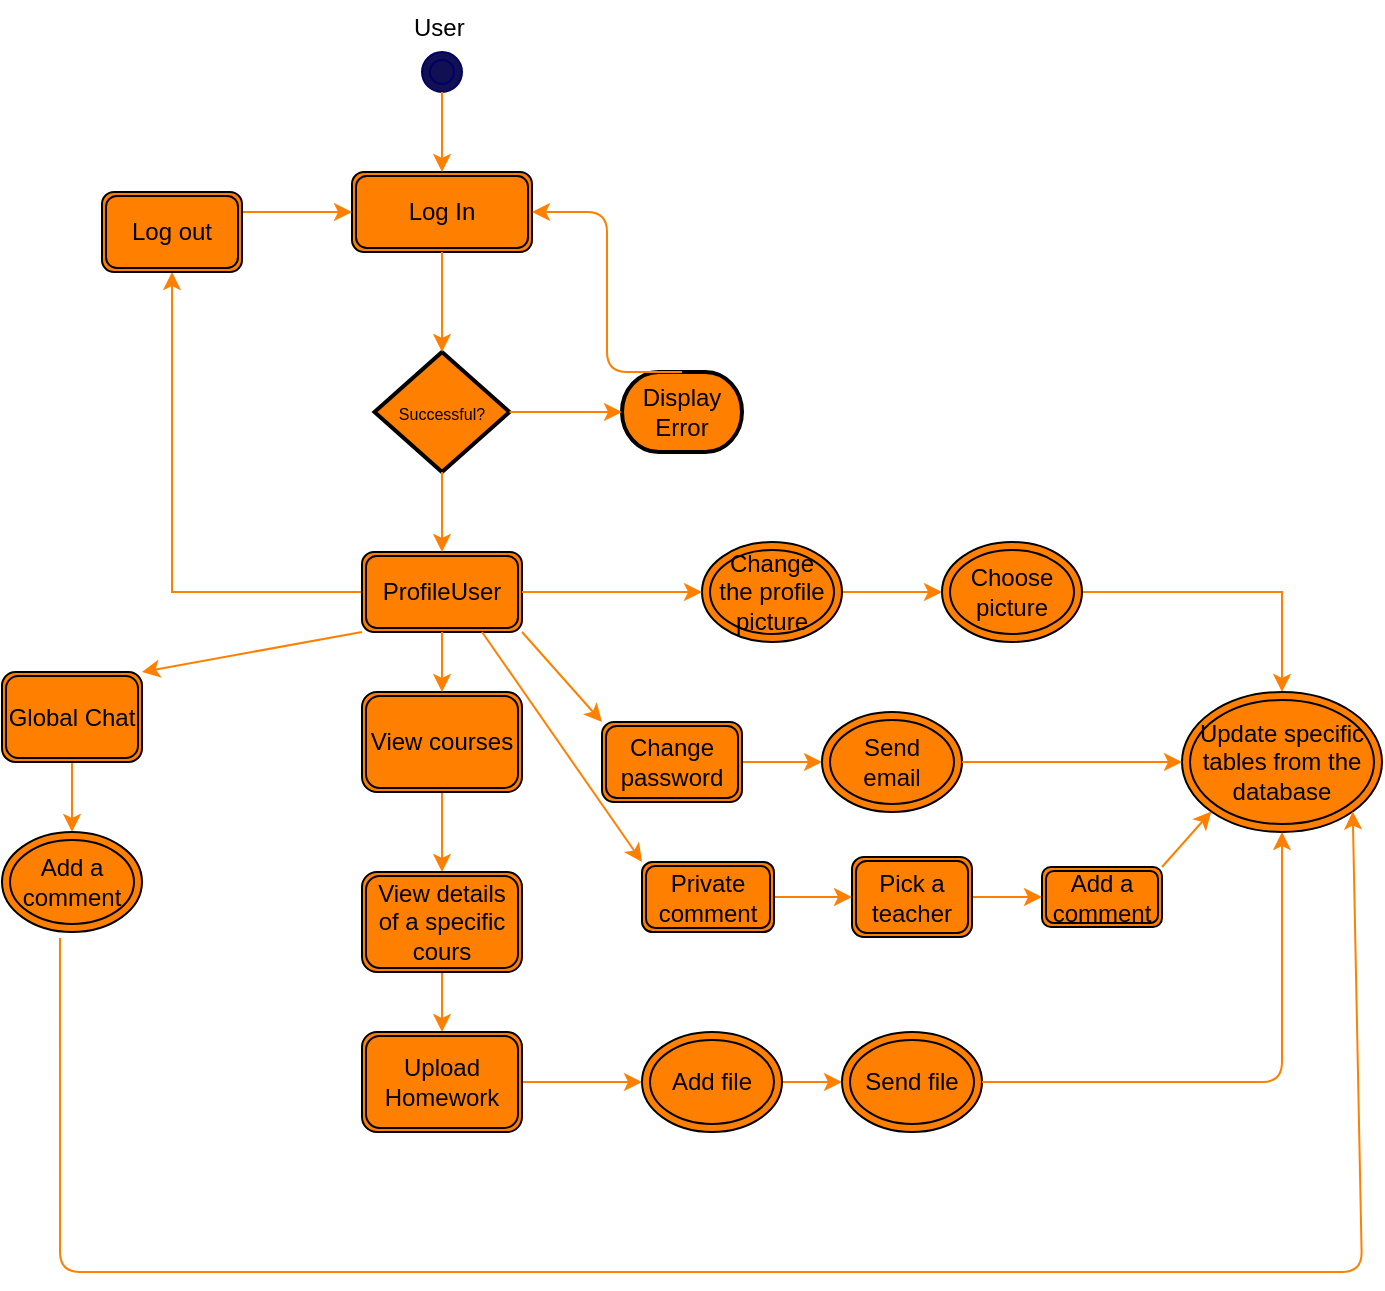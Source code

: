 <mxfile version="15.1.4" type="device"><diagram id="C5RBs43oDa-KdzZeNtuy" name="Page-1"><mxGraphModel dx="1283" dy="1931" grid="1" gridSize="10" guides="1" tooltips="1" connect="1" arrows="1" fold="1" page="1" pageScale="1" pageWidth="827" pageHeight="1169" math="0" shadow="0"><root><mxCell id="WIyWlLk6GJQsqaUBKTNV-0"/><mxCell id="WIyWlLk6GJQsqaUBKTNV-1" parent="WIyWlLk6GJQsqaUBKTNV-0"/><mxCell id="f0qFuY1xyK5_hBdjFtk6-0" value="" style="ellipse;shape=doubleEllipse;whiteSpace=wrap;html=1;aspect=fixed;strokeColor=#000066;backgroundColor=##302b63;fillColor=#101052;" vertex="1" parent="WIyWlLk6GJQsqaUBKTNV-1"><mxGeometry x="340" y="20" width="20" height="20" as="geometry"/></mxCell><mxCell id="f0qFuY1xyK5_hBdjFtk6-1" value="Log In" style="shape=ext;double=1;rounded=1;whiteSpace=wrap;html=1;strokeColor=#000000;gradientColor=none;fillColor=#FF8000;" vertex="1" parent="WIyWlLk6GJQsqaUBKTNV-1"><mxGeometry x="305" y="80" width="90" height="40" as="geometry"/></mxCell><mxCell id="f0qFuY1xyK5_hBdjFtk6-2" value="&lt;font style=&quot;font-size: 8px&quot;&gt;Successful&lt;/font&gt;&lt;font style=&quot;font-size: 8px&quot;&gt;?&lt;/font&gt;" style="strokeWidth=2;html=1;shape=mxgraph.flowchart.decision;whiteSpace=wrap;fillColor=#FF8000;gradientColor=none;" vertex="1" parent="WIyWlLk6GJQsqaUBKTNV-1"><mxGeometry x="316.25" y="170" width="67.5" height="60" as="geometry"/></mxCell><mxCell id="f0qFuY1xyK5_hBdjFtk6-3" value="" style="endArrow=classic;html=1;exitX=0.5;exitY=1;exitDx=0;exitDy=0;entryX=0.5;entryY=0;entryDx=0;entryDy=0;strokeColor=#FF8000;" edge="1" parent="WIyWlLk6GJQsqaUBKTNV-1" source="f0qFuY1xyK5_hBdjFtk6-0" target="f0qFuY1xyK5_hBdjFtk6-1"><mxGeometry width="50" height="50" relative="1" as="geometry"><mxPoint x="320" y="330" as="sourcePoint"/><mxPoint x="370" y="280" as="targetPoint"/></mxGeometry></mxCell><mxCell id="f0qFuY1xyK5_hBdjFtk6-4" value="" style="endArrow=classic;html=1;exitX=0.5;exitY=1;exitDx=0;exitDy=0;entryX=0.5;entryY=0;entryDx=0;entryDy=0;entryPerimeter=0;strokeColor=#FF8000;" edge="1" parent="WIyWlLk6GJQsqaUBKTNV-1" source="f0qFuY1xyK5_hBdjFtk6-1" target="f0qFuY1xyK5_hBdjFtk6-2"><mxGeometry width="50" height="50" relative="1" as="geometry"><mxPoint x="320" y="330" as="sourcePoint"/><mxPoint x="380" y="280" as="targetPoint"/></mxGeometry></mxCell><mxCell id="f0qFuY1xyK5_hBdjFtk6-5" value="Display Error" style="strokeWidth=2;html=1;shape=mxgraph.flowchart.terminator;whiteSpace=wrap;fillColor=#FF8000;gradientColor=none;" vertex="1" parent="WIyWlLk6GJQsqaUBKTNV-1"><mxGeometry x="440" y="180" width="60" height="40" as="geometry"/></mxCell><mxCell id="f0qFuY1xyK5_hBdjFtk6-7" value="" style="endArrow=classic;html=1;strokeColor=#FF8000;exitX=1;exitY=0.5;exitDx=0;exitDy=0;exitPerimeter=0;entryX=0;entryY=0.5;entryDx=0;entryDy=0;entryPerimeter=0;" edge="1" parent="WIyWlLk6GJQsqaUBKTNV-1" source="f0qFuY1xyK5_hBdjFtk6-2" target="f0qFuY1xyK5_hBdjFtk6-5"><mxGeometry width="50" height="50" relative="1" as="geometry"><mxPoint x="320" y="320" as="sourcePoint"/><mxPoint x="370" y="270" as="targetPoint"/></mxGeometry></mxCell><mxCell id="f0qFuY1xyK5_hBdjFtk6-8" value="" style="edgeStyle=elbowEdgeStyle;elbow=horizontal;endArrow=classic;html=1;strokeColor=#FF8000;exitX=0.5;exitY=0;exitDx=0;exitDy=0;exitPerimeter=0;entryX=1;entryY=0.5;entryDx=0;entryDy=0;" edge="1" parent="WIyWlLk6GJQsqaUBKTNV-1" source="f0qFuY1xyK5_hBdjFtk6-5" target="f0qFuY1xyK5_hBdjFtk6-1"><mxGeometry width="50" height="50" relative="1" as="geometry"><mxPoint x="320" y="320" as="sourcePoint"/><mxPoint x="370" y="270" as="targetPoint"/></mxGeometry></mxCell><mxCell id="f0qFuY1xyK5_hBdjFtk6-34" value="" style="edgeStyle=orthogonalEdgeStyle;rounded=0;orthogonalLoop=1;jettySize=auto;html=1;strokeColor=#FF8000;" edge="1" parent="WIyWlLk6GJQsqaUBKTNV-1" source="f0qFuY1xyK5_hBdjFtk6-9" target="f0qFuY1xyK5_hBdjFtk6-12"><mxGeometry relative="1" as="geometry"/></mxCell><mxCell id="f0qFuY1xyK5_hBdjFtk6-9" value="ProfileUser" style="shape=ext;double=1;rounded=1;whiteSpace=wrap;html=1;strokeColor=#000000;fillColor=#FF8000;gradientColor=none;" vertex="1" parent="WIyWlLk6GJQsqaUBKTNV-1"><mxGeometry x="310" y="270" width="80" height="40" as="geometry"/></mxCell><mxCell id="f0qFuY1xyK5_hBdjFtk6-10" value="" style="endArrow=classic;html=1;strokeColor=#FF8000;exitX=0.5;exitY=1;exitDx=0;exitDy=0;exitPerimeter=0;entryX=0.5;entryY=0;entryDx=0;entryDy=0;" edge="1" parent="WIyWlLk6GJQsqaUBKTNV-1" source="f0qFuY1xyK5_hBdjFtk6-2" target="f0qFuY1xyK5_hBdjFtk6-9"><mxGeometry width="50" height="50" relative="1" as="geometry"><mxPoint x="320" y="320" as="sourcePoint"/><mxPoint x="370" y="270" as="targetPoint"/></mxGeometry></mxCell><mxCell id="f0qFuY1xyK5_hBdjFtk6-26" value="" style="edgeStyle=orthogonalEdgeStyle;rounded=0;orthogonalLoop=1;jettySize=auto;html=1;strokeColor=#FF8000;" edge="1" parent="WIyWlLk6GJQsqaUBKTNV-1" source="f0qFuY1xyK5_hBdjFtk6-11" target="f0qFuY1xyK5_hBdjFtk6-25"><mxGeometry relative="1" as="geometry"/></mxCell><mxCell id="f0qFuY1xyK5_hBdjFtk6-11" value="View courses" style="shape=ext;double=1;rounded=1;whiteSpace=wrap;html=1;strokeColor=#000000;fillColor=#FF8000;gradientColor=none;" vertex="1" parent="WIyWlLk6GJQsqaUBKTNV-1"><mxGeometry x="310" y="340" width="80" height="50" as="geometry"/></mxCell><mxCell id="f0qFuY1xyK5_hBdjFtk6-36" value="" style="edgeStyle=orthogonalEdgeStyle;rounded=0;orthogonalLoop=1;jettySize=auto;html=1;strokeColor=#FF8000;entryX=0;entryY=0.5;entryDx=0;entryDy=0;" edge="1" parent="WIyWlLk6GJQsqaUBKTNV-1" source="f0qFuY1xyK5_hBdjFtk6-12" target="f0qFuY1xyK5_hBdjFtk6-1"><mxGeometry relative="1" as="geometry"><mxPoint x="235" y="200" as="targetPoint"/><Array as="points"><mxPoint x="235" y="100"/></Array></mxGeometry></mxCell><mxCell id="f0qFuY1xyK5_hBdjFtk6-12" value="Log out" style="shape=ext;double=1;rounded=1;whiteSpace=wrap;html=1;strokeColor=#000000;fillColor=#FF8000;gradientColor=none;" vertex="1" parent="WIyWlLk6GJQsqaUBKTNV-1"><mxGeometry x="180" y="90" width="70" height="40" as="geometry"/></mxCell><mxCell id="f0qFuY1xyK5_hBdjFtk6-39" value="" style="edgeStyle=orthogonalEdgeStyle;rounded=0;orthogonalLoop=1;jettySize=auto;html=1;strokeColor=#FF8000;" edge="1" parent="WIyWlLk6GJQsqaUBKTNV-1" source="f0qFuY1xyK5_hBdjFtk6-13" target="f0qFuY1xyK5_hBdjFtk6-38"><mxGeometry relative="1" as="geometry"/></mxCell><mxCell id="f0qFuY1xyK5_hBdjFtk6-13" value="Change password" style="shape=ext;double=1;rounded=1;whiteSpace=wrap;html=1;strokeColor=#000000;fillColor=#FF8000;gradientColor=none;" vertex="1" parent="WIyWlLk6GJQsqaUBKTNV-1"><mxGeometry x="430" y="355" width="70" height="40" as="geometry"/></mxCell><mxCell id="f0qFuY1xyK5_hBdjFtk6-14" value="" style="endArrow=classic;html=1;strokeColor=#FF8000;exitX=0.5;exitY=1;exitDx=0;exitDy=0;entryX=0.5;entryY=0;entryDx=0;entryDy=0;" edge="1" parent="WIyWlLk6GJQsqaUBKTNV-1" source="f0qFuY1xyK5_hBdjFtk6-9" target="f0qFuY1xyK5_hBdjFtk6-11"><mxGeometry width="50" height="50" relative="1" as="geometry"><mxPoint x="320" y="320" as="sourcePoint"/><mxPoint x="370" y="270" as="targetPoint"/></mxGeometry></mxCell><mxCell id="f0qFuY1xyK5_hBdjFtk6-22" value="" style="edgeStyle=orthogonalEdgeStyle;rounded=0;orthogonalLoop=1;jettySize=auto;html=1;strokeColor=#FF8000;" edge="1" parent="WIyWlLk6GJQsqaUBKTNV-1" source="f0qFuY1xyK5_hBdjFtk6-16" target="f0qFuY1xyK5_hBdjFtk6-20"><mxGeometry relative="1" as="geometry"/></mxCell><mxCell id="f0qFuY1xyK5_hBdjFtk6-16" value="Change the profile picture" style="ellipse;shape=doubleEllipse;whiteSpace=wrap;html=1;strokeColor=#000000;fillColor=#FF8000;gradientColor=none;" vertex="1" parent="WIyWlLk6GJQsqaUBKTNV-1"><mxGeometry x="480" y="265" width="70" height="50" as="geometry"/></mxCell><mxCell id="f0qFuY1xyK5_hBdjFtk6-18" value="" style="endArrow=classic;html=1;strokeColor=#FF8000;exitX=1;exitY=0.5;exitDx=0;exitDy=0;entryX=0;entryY=0.5;entryDx=0;entryDy=0;" edge="1" parent="WIyWlLk6GJQsqaUBKTNV-1" source="f0qFuY1xyK5_hBdjFtk6-9" target="f0qFuY1xyK5_hBdjFtk6-16"><mxGeometry width="50" height="50" relative="1" as="geometry"><mxPoint x="320" y="310" as="sourcePoint"/><mxPoint x="370" y="260" as="targetPoint"/></mxGeometry></mxCell><mxCell id="f0qFuY1xyK5_hBdjFtk6-24" value="" style="edgeStyle=orthogonalEdgeStyle;rounded=0;orthogonalLoop=1;jettySize=auto;html=1;strokeColor=#FF8000;" edge="1" parent="WIyWlLk6GJQsqaUBKTNV-1" source="f0qFuY1xyK5_hBdjFtk6-20" target="f0qFuY1xyK5_hBdjFtk6-23"><mxGeometry relative="1" as="geometry"/></mxCell><mxCell id="f0qFuY1xyK5_hBdjFtk6-20" value="Choose picture" style="ellipse;shape=doubleEllipse;whiteSpace=wrap;html=1;strokeColor=#000000;fillColor=#FF8000;gradientColor=none;" vertex="1" parent="WIyWlLk6GJQsqaUBKTNV-1"><mxGeometry x="600" y="265" width="70" height="50" as="geometry"/></mxCell><mxCell id="f0qFuY1xyK5_hBdjFtk6-23" value="Update specific tables from the database" style="ellipse;shape=doubleEllipse;whiteSpace=wrap;html=1;strokeColor=#000000;fillColor=#FF8000;gradientColor=none;" vertex="1" parent="WIyWlLk6GJQsqaUBKTNV-1"><mxGeometry x="720" y="340" width="100" height="70" as="geometry"/></mxCell><mxCell id="f0qFuY1xyK5_hBdjFtk6-28" value="" style="edgeStyle=orthogonalEdgeStyle;rounded=0;orthogonalLoop=1;jettySize=auto;html=1;strokeColor=#FF8000;" edge="1" parent="WIyWlLk6GJQsqaUBKTNV-1" source="f0qFuY1xyK5_hBdjFtk6-25" target="f0qFuY1xyK5_hBdjFtk6-27"><mxGeometry relative="1" as="geometry"/></mxCell><mxCell id="f0qFuY1xyK5_hBdjFtk6-25" value="View details of a specific cours" style="shape=ext;double=1;rounded=1;whiteSpace=wrap;html=1;strokeColor=#000000;fillColor=#FF8000;gradientColor=none;" vertex="1" parent="WIyWlLk6GJQsqaUBKTNV-1"><mxGeometry x="310" y="430" width="80" height="50" as="geometry"/></mxCell><mxCell id="f0qFuY1xyK5_hBdjFtk6-30" value="" style="edgeStyle=orthogonalEdgeStyle;rounded=0;orthogonalLoop=1;jettySize=auto;html=1;strokeColor=#FF8000;" edge="1" parent="WIyWlLk6GJQsqaUBKTNV-1" source="f0qFuY1xyK5_hBdjFtk6-27" target="f0qFuY1xyK5_hBdjFtk6-29"><mxGeometry relative="1" as="geometry"/></mxCell><mxCell id="f0qFuY1xyK5_hBdjFtk6-27" value="Upload Homework" style="shape=ext;double=1;rounded=1;whiteSpace=wrap;html=1;strokeColor=#000000;fillColor=#FF8000;gradientColor=none;" vertex="1" parent="WIyWlLk6GJQsqaUBKTNV-1"><mxGeometry x="310" y="510" width="80" height="50" as="geometry"/></mxCell><mxCell id="f0qFuY1xyK5_hBdjFtk6-32" value="" style="edgeStyle=orthogonalEdgeStyle;rounded=0;orthogonalLoop=1;jettySize=auto;html=1;strokeColor=#FF8000;" edge="1" parent="WIyWlLk6GJQsqaUBKTNV-1" source="f0qFuY1xyK5_hBdjFtk6-29" target="f0qFuY1xyK5_hBdjFtk6-31"><mxGeometry relative="1" as="geometry"/></mxCell><mxCell id="f0qFuY1xyK5_hBdjFtk6-29" value="Add file" style="ellipse;shape=doubleEllipse;whiteSpace=wrap;html=1;strokeColor=#000000;fillColor=#FF8000;gradientColor=none;" vertex="1" parent="WIyWlLk6GJQsqaUBKTNV-1"><mxGeometry x="450" y="510" width="70" height="50" as="geometry"/></mxCell><mxCell id="f0qFuY1xyK5_hBdjFtk6-31" value="Send file" style="ellipse;shape=doubleEllipse;whiteSpace=wrap;html=1;strokeColor=#000000;fillColor=#FF8000;gradientColor=none;" vertex="1" parent="WIyWlLk6GJQsqaUBKTNV-1"><mxGeometry x="550" y="510" width="70" height="50" as="geometry"/></mxCell><mxCell id="f0qFuY1xyK5_hBdjFtk6-33" value="" style="endArrow=classic;html=1;strokeColor=#FF8000;exitX=1;exitY=0.5;exitDx=0;exitDy=0;entryX=0.5;entryY=1;entryDx=0;entryDy=0;" edge="1" parent="WIyWlLk6GJQsqaUBKTNV-1" source="f0qFuY1xyK5_hBdjFtk6-31" target="f0qFuY1xyK5_hBdjFtk6-23"><mxGeometry width="50" height="50" relative="1" as="geometry"><mxPoint x="320" y="600" as="sourcePoint"/><mxPoint x="370" y="550" as="targetPoint"/><Array as="points"><mxPoint x="770" y="535"/></Array></mxGeometry></mxCell><mxCell id="f0qFuY1xyK5_hBdjFtk6-37" value="" style="endArrow=classic;html=1;strokeColor=#FF8000;exitX=1;exitY=1;exitDx=0;exitDy=0;entryX=0;entryY=0;entryDx=0;entryDy=0;" edge="1" parent="WIyWlLk6GJQsqaUBKTNV-1" source="f0qFuY1xyK5_hBdjFtk6-9" target="f0qFuY1xyK5_hBdjFtk6-13"><mxGeometry width="50" height="50" relative="1" as="geometry"><mxPoint x="320" y="400" as="sourcePoint"/><mxPoint x="370" y="350" as="targetPoint"/></mxGeometry></mxCell><mxCell id="f0qFuY1xyK5_hBdjFtk6-38" value="Send email" style="ellipse;shape=doubleEllipse;whiteSpace=wrap;html=1;strokeColor=#000000;fillColor=#FF8000;gradientColor=none;" vertex="1" parent="WIyWlLk6GJQsqaUBKTNV-1"><mxGeometry x="540" y="350" width="70" height="50" as="geometry"/></mxCell><mxCell id="f0qFuY1xyK5_hBdjFtk6-40" value="" style="endArrow=classic;html=1;strokeColor=#FF8000;exitX=1;exitY=0.5;exitDx=0;exitDy=0;entryX=0;entryY=0.5;entryDx=0;entryDy=0;" edge="1" parent="WIyWlLk6GJQsqaUBKTNV-1" source="f0qFuY1xyK5_hBdjFtk6-38" target="f0qFuY1xyK5_hBdjFtk6-23"><mxGeometry width="50" height="50" relative="1" as="geometry"><mxPoint x="320" y="410" as="sourcePoint"/><mxPoint x="370" y="360" as="targetPoint"/></mxGeometry></mxCell><mxCell id="f0qFuY1xyK5_hBdjFtk6-43" value="" style="edgeStyle=orthogonalEdgeStyle;rounded=0;orthogonalLoop=1;jettySize=auto;html=1;strokeColor=#FF8000;" edge="1" parent="WIyWlLk6GJQsqaUBKTNV-1" source="f0qFuY1xyK5_hBdjFtk6-41" target="f0qFuY1xyK5_hBdjFtk6-42"><mxGeometry relative="1" as="geometry"/></mxCell><mxCell id="f0qFuY1xyK5_hBdjFtk6-41" value="Global Chat" style="shape=ext;double=1;rounded=1;whiteSpace=wrap;html=1;strokeColor=#000000;fillColor=#FF8000;gradientColor=none;" vertex="1" parent="WIyWlLk6GJQsqaUBKTNV-1"><mxGeometry x="130" y="330" width="70" height="45" as="geometry"/></mxCell><mxCell id="f0qFuY1xyK5_hBdjFtk6-42" value="Add a comment" style="ellipse;shape=doubleEllipse;whiteSpace=wrap;html=1;strokeColor=#000000;fillColor=#FF8000;gradientColor=none;" vertex="1" parent="WIyWlLk6GJQsqaUBKTNV-1"><mxGeometry x="130" y="410" width="70" height="50" as="geometry"/></mxCell><mxCell id="f0qFuY1xyK5_hBdjFtk6-45" value="" style="endArrow=classic;html=1;strokeColor=#FF8000;exitX=0.414;exitY=1.06;exitDx=0;exitDy=0;exitPerimeter=0;entryX=1;entryY=1;entryDx=0;entryDy=0;" edge="1" parent="WIyWlLk6GJQsqaUBKTNV-1" source="f0qFuY1xyK5_hBdjFtk6-42" target="f0qFuY1xyK5_hBdjFtk6-23"><mxGeometry width="50" height="50" relative="1" as="geometry"><mxPoint x="320" y="410" as="sourcePoint"/><mxPoint x="370" y="360" as="targetPoint"/><Array as="points"><mxPoint x="159" y="630"/><mxPoint x="400" y="630"/><mxPoint x="810" y="630"/></Array></mxGeometry></mxCell><mxCell id="f0qFuY1xyK5_hBdjFtk6-47" value="" style="endArrow=classic;html=1;strokeColor=#FF8000;entryX=1;entryY=0;entryDx=0;entryDy=0;exitX=0;exitY=1;exitDx=0;exitDy=0;" edge="1" parent="WIyWlLk6GJQsqaUBKTNV-1" source="f0qFuY1xyK5_hBdjFtk6-9" target="f0qFuY1xyK5_hBdjFtk6-41"><mxGeometry width="50" height="50" relative="1" as="geometry"><mxPoint x="80" y="270" as="sourcePoint"/><mxPoint x="130" y="220" as="targetPoint"/></mxGeometry></mxCell><mxCell id="f0qFuY1xyK5_hBdjFtk6-51" value="" style="edgeStyle=orthogonalEdgeStyle;rounded=0;orthogonalLoop=1;jettySize=auto;html=1;strokeColor=#FF8000;" edge="1" parent="WIyWlLk6GJQsqaUBKTNV-1" source="f0qFuY1xyK5_hBdjFtk6-48" target="f0qFuY1xyK5_hBdjFtk6-50"><mxGeometry relative="1" as="geometry"/></mxCell><mxCell id="f0qFuY1xyK5_hBdjFtk6-48" value="Private comment" style="shape=ext;double=1;rounded=1;whiteSpace=wrap;html=1;strokeColor=#000000;fillColor=#FF8000;gradientColor=none;" vertex="1" parent="WIyWlLk6GJQsqaUBKTNV-1"><mxGeometry x="450" y="425" width="66" height="35" as="geometry"/></mxCell><mxCell id="f0qFuY1xyK5_hBdjFtk6-49" value="" style="endArrow=classic;html=1;strokeColor=#FF8000;exitX=0.75;exitY=1;exitDx=0;exitDy=0;entryX=0;entryY=0;entryDx=0;entryDy=0;" edge="1" parent="WIyWlLk6GJQsqaUBKTNV-1" source="f0qFuY1xyK5_hBdjFtk6-9" target="f0qFuY1xyK5_hBdjFtk6-48"><mxGeometry width="50" height="50" relative="1" as="geometry"><mxPoint x="320" y="410" as="sourcePoint"/><mxPoint x="370" y="360" as="targetPoint"/></mxGeometry></mxCell><mxCell id="f0qFuY1xyK5_hBdjFtk6-53" value="" style="edgeStyle=orthogonalEdgeStyle;rounded=0;orthogonalLoop=1;jettySize=auto;html=1;strokeColor=#FF8000;" edge="1" parent="WIyWlLk6GJQsqaUBKTNV-1" source="f0qFuY1xyK5_hBdjFtk6-50" target="f0qFuY1xyK5_hBdjFtk6-52"><mxGeometry relative="1" as="geometry"/></mxCell><mxCell id="f0qFuY1xyK5_hBdjFtk6-50" value="Pick a teacher" style="shape=ext;double=1;rounded=1;whiteSpace=wrap;html=1;strokeColor=#000000;fillColor=#FF8000;gradientColor=none;" vertex="1" parent="WIyWlLk6GJQsqaUBKTNV-1"><mxGeometry x="555" y="422.5" width="60" height="40" as="geometry"/></mxCell><mxCell id="f0qFuY1xyK5_hBdjFtk6-52" value="Add a comment" style="shape=ext;double=1;rounded=1;whiteSpace=wrap;html=1;strokeColor=#000000;fillColor=#FF8000;gradientColor=none;" vertex="1" parent="WIyWlLk6GJQsqaUBKTNV-1"><mxGeometry x="650" y="427.5" width="60" height="30" as="geometry"/></mxCell><mxCell id="f0qFuY1xyK5_hBdjFtk6-55" value="" style="endArrow=classic;html=1;strokeColor=#FF8000;entryX=0;entryY=1;entryDx=0;entryDy=0;exitX=1;exitY=0;exitDx=0;exitDy=0;" edge="1" parent="WIyWlLk6GJQsqaUBKTNV-1" source="f0qFuY1xyK5_hBdjFtk6-52" target="f0qFuY1xyK5_hBdjFtk6-23"><mxGeometry width="50" height="50" relative="1" as="geometry"><mxPoint x="690" y="530" as="sourcePoint"/><mxPoint x="740" y="480" as="targetPoint"/></mxGeometry></mxCell><mxCell id="f0qFuY1xyK5_hBdjFtk6-56" value="User" style="text;strokeColor=none;fillColor=none;align=left;verticalAlign=top;spacingLeft=4;spacingRight=4;overflow=hidden;rotatable=0;points=[[0,0.5],[1,0.5]];portConstraint=eastwest;" vertex="1" parent="WIyWlLk6GJQsqaUBKTNV-1"><mxGeometry x="330" y="-6" width="60" height="26" as="geometry"/></mxCell></root></mxGraphModel></diagram></mxfile>